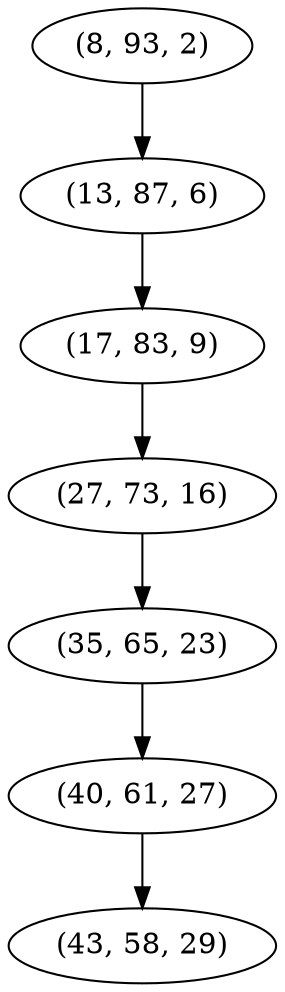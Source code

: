 digraph tree {
    "(8, 93, 2)";
    "(13, 87, 6)";
    "(17, 83, 9)";
    "(27, 73, 16)";
    "(35, 65, 23)";
    "(40, 61, 27)";
    "(43, 58, 29)";
    "(8, 93, 2)" -> "(13, 87, 6)";
    "(13, 87, 6)" -> "(17, 83, 9)";
    "(17, 83, 9)" -> "(27, 73, 16)";
    "(27, 73, 16)" -> "(35, 65, 23)";
    "(35, 65, 23)" -> "(40, 61, 27)";
    "(40, 61, 27)" -> "(43, 58, 29)";
}
